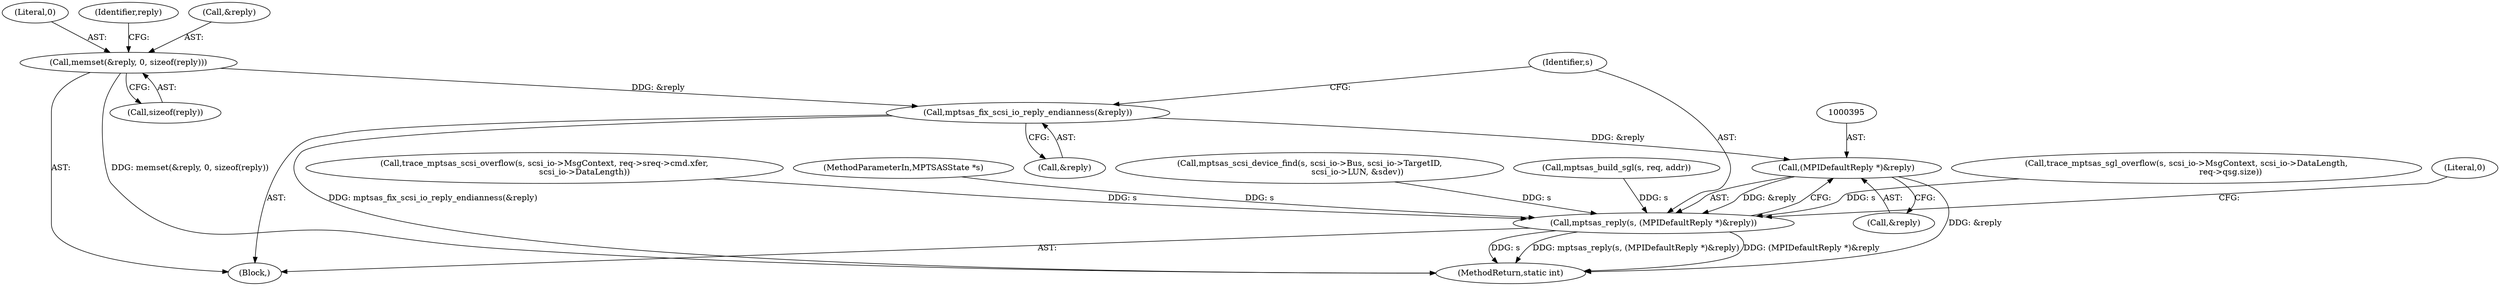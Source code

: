 digraph "0_qemu_670e56d3ed2918b3861d9216f2c0540d9e9ae0d5@API" {
"1000323" [label="(Call,memset(&reply, 0, sizeof(reply)))"];
"1000389" [label="(Call,mptsas_fix_scsi_io_reply_endianness(&reply))"];
"1000394" [label="(Call,(MPIDefaultReply *)&reply)"];
"1000392" [label="(Call,mptsas_reply(s, (MPIDefaultReply *)&reply))"];
"1000390" [label="(Call,&reply)"];
"1000190" [label="(Call,trace_mptsas_sgl_overflow(s, scsi_io->MsgContext, scsi_io->DataLength,\n                                  req->qsg.size))"];
"1000400" [label="(MethodReturn,static int)"];
"1000392" [label="(Call,mptsas_reply(s, (MPIDefaultReply *)&reply))"];
"1000399" [label="(Literal,0)"];
"1000104" [label="(Block,)"];
"1000396" [label="(Call,&reply)"];
"1000301" [label="(Call,trace_mptsas_scsi_overflow(s, scsi_io->MsgContext, req->sreq->cmd.xfer,\n                               scsi_io->DataLength))"];
"1000393" [label="(Identifier,s)"];
"1000394" [label="(Call,(MPIDefaultReply *)&reply)"];
"1000101" [label="(MethodParameterIn,MPTSASState *s)"];
"1000323" [label="(Call,memset(&reply, 0, sizeof(reply)))"];
"1000326" [label="(Literal,0)"];
"1000129" [label="(Call,mptsas_scsi_device_find(s, scsi_io->Bus, scsi_io->TargetID,\n                                     scsi_io->LUN, &sdev))"];
"1000327" [label="(Call,sizeof(reply))"];
"1000171" [label="(Call,mptsas_build_sgl(s, req, addr))"];
"1000331" [label="(Identifier,reply)"];
"1000389" [label="(Call,mptsas_fix_scsi_io_reply_endianness(&reply))"];
"1000324" [label="(Call,&reply)"];
"1000323" -> "1000104"  [label="AST: "];
"1000323" -> "1000327"  [label="CFG: "];
"1000324" -> "1000323"  [label="AST: "];
"1000326" -> "1000323"  [label="AST: "];
"1000327" -> "1000323"  [label="AST: "];
"1000331" -> "1000323"  [label="CFG: "];
"1000323" -> "1000400"  [label="DDG: memset(&reply, 0, sizeof(reply))"];
"1000323" -> "1000389"  [label="DDG: &reply"];
"1000389" -> "1000104"  [label="AST: "];
"1000389" -> "1000390"  [label="CFG: "];
"1000390" -> "1000389"  [label="AST: "];
"1000393" -> "1000389"  [label="CFG: "];
"1000389" -> "1000400"  [label="DDG: mptsas_fix_scsi_io_reply_endianness(&reply)"];
"1000389" -> "1000394"  [label="DDG: &reply"];
"1000394" -> "1000392"  [label="AST: "];
"1000394" -> "1000396"  [label="CFG: "];
"1000395" -> "1000394"  [label="AST: "];
"1000396" -> "1000394"  [label="AST: "];
"1000392" -> "1000394"  [label="CFG: "];
"1000394" -> "1000400"  [label="DDG: &reply"];
"1000394" -> "1000392"  [label="DDG: &reply"];
"1000392" -> "1000104"  [label="AST: "];
"1000393" -> "1000392"  [label="AST: "];
"1000399" -> "1000392"  [label="CFG: "];
"1000392" -> "1000400"  [label="DDG: mptsas_reply(s, (MPIDefaultReply *)&reply)"];
"1000392" -> "1000400"  [label="DDG: (MPIDefaultReply *)&reply"];
"1000392" -> "1000400"  [label="DDG: s"];
"1000129" -> "1000392"  [label="DDG: s"];
"1000171" -> "1000392"  [label="DDG: s"];
"1000190" -> "1000392"  [label="DDG: s"];
"1000301" -> "1000392"  [label="DDG: s"];
"1000101" -> "1000392"  [label="DDG: s"];
}
